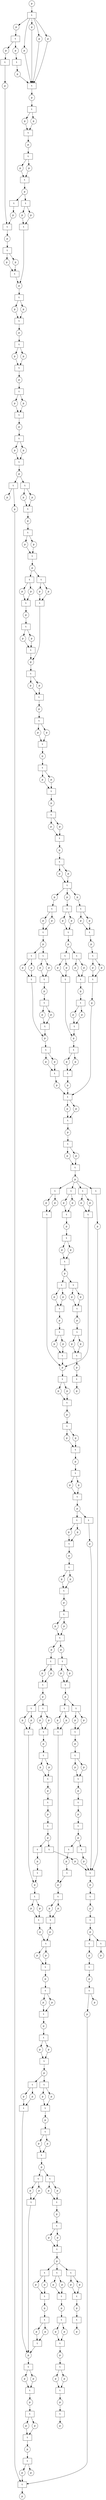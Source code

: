 digraph IBM319 {
 alpha [label="p" shape=circle];
 merge_s00002240_activated [label="p" shape=circle];
 merge_s00001160_activated [label="p" shape=circle];
 merge_s00001061_activated [label="p" shape=circle];
 merge_s00002241_activated [label="p" shape=circle];
 merge_s00001161_activated [label="p" shape=circle];
 merge_s00001162_activated [label="p" shape=circle];
 merge_s00002238_activated [label="p" shape=circle];
 merge_s00002239_activated [label="p" shape=circle];
 join_s00001163_input_s00001052 [label="p" shape=circle];
 join_s00001164_input_s00001052 [label="p" shape=circle];
 callToProcess_s00002882_inputCriterion_s00001053_used [label="p" shape=circle];
 join_s00001164_input_s00001127 [label="p" shape=circle];
 join_s00001163_input_s00001128 [label="p" shape=circle];
 callToProcess_s00002944_inputCriterion_s00001053_used [label="p" shape=circle];
 callToProcess_s00002943_inputCriterion_s00001053_used [label="p" shape=circle];
 callToProcess_s00002038_inputCriterion_s00001053_used [label="p" shape=circle];
 merge_s00002240_input_s00001052 [label="p" shape=circle];
 merge_s00001160_input_s00001052 [label="p" shape=circle];
 merge_s00001061_input_s00001052 [label="p" shape=circle];
 merge_s00002241_input_s00001052 [label="p" shape=circle];
 merge_s00001161_input_s00001052 [label="p" shape=circle];
 merge_s00001162_input_s00001052 [label="p" shape=circle];
 merge_s00002240_input_s00001127 [label="p" shape=circle];
 callToProcess_s00002802_inputCriterion_s00001053_used [label="p" shape=circle];
 merge_s00002241_input_s00001127 [label="p" shape=circle];
 callToProcess_s00001108_inputCriterion_s00001053_used [label="p" shape=circle];
 merge_s00001160_input_s00001129 [label="p" shape=circle];
 callToProcess_s00002121_inputCriterion_s00001053_used [label="p" shape=circle];
 merge_s00002238_input_s00001052 [label="p" shape=circle];
 callToTask_s00002869_inputCriterion_s00001053_used [label="p" shape=circle];
 callToTask_s00002896_inputCriterion_s00001053_used [label="p" shape=circle];
 callToTask_s00002959_inputCriterion_s00001053_used [label="p" shape=circle];
 callToTask_s00002949_inputCriterion_s00001053_used [label="p" shape=circle];
 merge_s00002239_input_s00001128 [label="p" shape=circle];
 merge_s00002239_input_s00001129 [label="p" shape=circle];
 callToTask_s00002958_inputCriterion_s00001053_used [label="p" shape=circle];
 callToTask_s00002957_inputCriterion_s00001053_used [label="p" shape=circle];
 callToTask_s00002966_inputCriterion_s00001053_used [label="p" shape=circle];
 decision_s00003020_activated [label="p" shape=circle];
 decision_s00003021_activated [label="p" shape=circle];
 decision_s00003022_activated [label="p" shape=circle];
 decision_s00001123_activated [label="p" shape=circle];
 decision_s00001126_activated [label="p" shape=circle];
 decision_s00002055_activated [label="p" shape=circle];
 decision_s00002056_activated [label="p" shape=circle];
 decision_s00001840_activated [label="p" shape=circle];
 decision_s00001841_activated [label="p" shape=circle];
 decision_s00001157_activated [label="p" shape=circle];
 decision_s00002760_activated [label="p" shape=circle];
 decision_s00001158_activated [label="p" shape=circle];
 decision_s00002761_activated [label="p" shape=circle];
 decision_s00001159_activated [label="p" shape=circle];
 decision_s00002762_activated [label="p" shape=circle];
 decision_s00002948_activated [label="p" shape=circle];
 join_s00001163_activated_s00001062 [label="p" shape=circle];
 join_s00001164_activated_s00001062 [label="p" shape=circle];
 fork_s00001403_activated_s00001073 [label="p" shape=circle];
 join_s00001163_activated_s00001064 [label="p" shape=circle];
 fork_s00001071_activated_s00001073 [label="p" shape=circle];
 join_s00001164_activated_s00001064 [label="p" shape=circle];
 join_s00001163_activated_s00001065 [label="p" shape=circle];
 fork_s00001403_activated_s00001075 [label="p" shape=circle];
 fork_s00001071_activated_s00001075 [label="p" shape=circle];
 fork_s00001298_activated_s00001073 [label="p" shape=circle];
 fork_s00001298_activated_s00001075 [label="p" shape=circle];
 fork_s00001298_activated_s00001078 [label="p" shape=circle];
 decision_s00001123_input_s00001052 [label="p" shape=circle];
 decision_s00001126_input_s00001052 [label="p" shape=circle];
 decision_s00002055_input_s00001052 [label="p" shape=circle];
 callToTask_s00002929_inputCriterion_s00001053_used [label="p" shape=circle];
 decision_s00001841_input_s00001052 [label="p" shape=circle];
 callToTask_s00002956_inputCriterion_s00001053_used [label="p" shape=circle];
 callToTask_s00002965_inputCriterion_s00001053_used [label="p" shape=circle];
 callToTask_s00002667_inputCriterion_s00001053_used [label="p" shape=circle];
 endNode_s00001401_input_default [label="p" shape=circle];
 endNode_s00001057_input_default [label="p" shape=circle];
 callToTask_s00002063_input_s00001052 [label="p" shape=circle];
 callToTask_s00001406_input_s00001052 [label="p" shape=circle];
 callToTask_s00002930_input_s00001052 [label="p" shape=circle];
 callToTask_s00002931_input_s00001052 [label="p" shape=circle];
 callToTask_s00002950_input_s00001052 [label="p" shape=circle];
 callToTask_s00002932_input_s00001052 [label="p" shape=circle];
 callToTask_s00002955_inputCriterion_s00001053_used [label="p" shape=circle];
 callToTask_s00002954_inputCriterion_s00001053_used [label="p" shape=circle];
 callToTask_s00001168_input_s00001052 [label="p" shape=circle];
 callToTask_s00002960_input_s00001052 [label="p" shape=circle];
 callToTask_s00002951_input_s00001052 [label="p" shape=circle];
 callToTask_s00002961_input_s00001052 [label="p" shape=circle];
 callToTask_s00002952_input_s00001052 [label="p" shape=circle];
 callToTask_s00002962_input_s00001052 [label="p" shape=circle];
 callToTask_s00002953_input_s00001052 [label="p" shape=circle];
 callToTask_s00002963_inputCriterion_s00001053_used [label="p" shape=circle];
 callToTask_s00001168_input_s00001127 [label="p" shape=circle];
 callToTask_s00002963_input_s00001052 [label="p" shape=circle];
 callToTask_s00002960_input_s00001127 [label="p" shape=circle];
 callToTask_s00002954_input_s00001052 [label="p" shape=circle];
 callToTask_s00002953_inputCriterion_s00001053_used [label="p" shape=circle];
 callToTask_s00002964_input_s00001052 [label="p" shape=circle];
 callToTask_s00002962_inputCriterion_s00001053_used [label="p" shape=circle];
 callToTask_s00002952_inputCriterion_s00001053_used [label="p" shape=circle];
 callToTask_s00002961_inputCriterion_s00001053_used [label="p" shape=circle];
 callToTask_s00002667_input_s00001052 [label="p" shape=circle];
 callToTask_s00001168_input_s00001066 [label="p" shape=circle];
 callToTask_s00002965_input_s00001052 [label="p" shape=circle];
 callToTask_s00002870_inputCriterion_s00001053_used [label="p" shape=circle];
 callToTask_s00002956_input_s00001052 [label="p" shape=circle];
 callToTask_s00002951_inputCriterion_s00001053_used [label="p" shape=circle];
 callToTask_s00002929_input_s00001052 [label="p" shape=circle];
 callToTask_s00002966_input_s00001052 [label="p" shape=circle];
 callToTask_s00002960_inputCriterion_s00001053_used [label="p" shape=circle];
 callToTask_s00002957_input_s00001052 [label="p" shape=circle];
 callToTask_s00001168_inputCriterion_s00001053_used [label="p" shape=circle];
 callToTask_s00001168_input_s00001068 [label="p" shape=circle];
 callToTask_s00001852_inputCriterion_s00001053_used [label="p" shape=circle];
 callToTask_s00002824_inputCriterion_s00001053_used [label="p" shape=circle];
 callToTask_s00002950_inputCriterion_s00001053_used [label="p" shape=circle];
 callToTask_s00002930_inputCriterion_s00001053_used [label="p" shape=circle];
 callToTask_s00002959_input_s00001052 [label="p" shape=circle];
 callToTask_s00002254_inputCriterion_s00001053_used [label="p" shape=circle];
 callToTask_s00002869_input_s00001052 [label="p" shape=circle];
 callToTask_s00001406_inputCriterion_s00001053_used [label="p" shape=circle];
 callToTask_s00002063_inputCriterion_s00001053_used [label="p" shape=circle];
 callToTask_s00002044_inputCriterion_s00001053_used [label="p" shape=circle];
 callToProcess_s00002499_output_s00001054 [label="p" shape=circle];
 callToProcess_s00002882_output_s00001054 [label="p" shape=circle];
 callToProcess_s00002944_output_s00001054 [label="p" shape=circle];
 callToProcess_s00002038_output_s00001077 [label="p" shape=circle];
 callToProcess_s00002943_output_s00001054 [label="p" shape=circle];
 callToTask_s00002869_input_s00001066 [label="p" shape=circle];
 callToTask_s00002063_output_s00001054 [label="p" shape=circle];
 callToTask_s00001406_output_s00001054 [label="p" shape=circle];
 callToTask_s00002254_output_s00001054 [label="p" shape=circle];
 callToTask_s00002930_output_s00001054 [label="p" shape=circle];
 callToTask_s00002931_output_s00001054 [label="p" shape=circle];
 callToTask_s00002044_output_s00001077 [label="p" shape=circle];
 callToTask_s00002950_output_s00001054 [label="p" shape=circle];
 callToTask_s00002932_output_s00001054 [label="p" shape=circle];
 callToProcess_s00002802_output_s00001054 [label="p" shape=circle];
 callToTask_s00001852_output_s00001054 [label="p" shape=circle];
 callToProcess_s00001108_output_s00001054 [label="p" shape=circle];
 callToTask_s00001168_output_s00001054 [label="p" shape=circle];
 callToTask_s00002960_output_s00001054 [label="p" shape=circle];
 callToTask_s00002951_output_s00001054 [label="p" shape=circle];
 callToTask_s00002870_output_s00001054 [label="p" shape=circle];
 callToTask_s00002961_output_s00001054 [label="p" shape=circle];
 callToTask_s00002952_output_s00001054 [label="p" shape=circle];
 callToTask_s00002962_output_s00001054 [label="p" shape=circle];
 callToProcess_s00002121_output_s00001054 [label="p" shape=circle];
 callToTask_s00002963_output_s00001054 [label="p" shape=circle];
 callToTask_s00002954_output_s00001054 [label="p" shape=circle];
 callToProcess_s00002499_input_s00001052 [label="p" shape=circle];
 callToTask_s00002964_output_s00001054 [label="p" shape=circle];
 callToTask_s00002955_output_s00001054 [label="p" shape=circle];
 callToProcess_s00001108_input_s00001052 [label="p" shape=circle];
 callToTask_s00002958_output_s00001077 [label="p" shape=circle];
 callToTask_s00002824_output_s00001077 [label="p" shape=circle];
 callToTask_s00002667_output_s00001054 [label="p" shape=circle];
 callToTask_s00002869_output_s00001054 [label="p" shape=circle];
 callToTask_s00002965_output_s00001054 [label="p" shape=circle];
 callToTask_s00002896_output_s00001054 [label="p" shape=circle];
 callToTask_s00002956_output_s00001054 [label="p" shape=circle];
 callToTask_s00002959_output_s00001054 [label="p" shape=circle];
 callToTask_s00002929_output_s00001054 [label="p" shape=circle];
 callToTask_s00002949_output_s00001054 [label="p" shape=circle];
 callToTask_s00002966_output_s00001054 [label="p" shape=circle];
 callToTask_s00002953_output_s00001077 [label="p" shape=circle];
 callToTask_s00002957_output_s00001054 [label="p" shape=circle];
 callToTask_s00002958_output_s00001054 [label="p" shape=circle];
 callToTask_s00002962_output_s00001077 [label="p" shape=circle];
 callToTask_s00002952_output_s00001077 [label="p" shape=circle];
 callToTask_s00002961_output_s00001077 [label="p" shape=circle];
 callToTask_s00002870_output_s00001077 [label="p" shape=circle];
 callToTask_s00002963_output_s00001077 [label="p" shape=circle];
 callToTask_s00002951_output_s00001077 [label="p" shape=circle];
 callToTask_s00002954_output_s00001077 [label="p" shape=circle];
 callToTask_s00002960_output_s00001077 [label="p" shape=circle];
 callToTask_s00001852_output_s00001077 [label="p" shape=circle];
 callToTask_s00002964_output_s00001077 [label="p" shape=circle];
 callToTask_s00002955_output_s00001077 [label="p" shape=circle];
 callToTask_s00002667_output_s00001077 [label="p" shape=circle];
 callToTask_s00002965_output_s00001077 [label="p" shape=circle];
 callToTask_s00002956_output_s00001077 [label="p" shape=circle];
 callToTask_s00002929_output_s00001077 [label="p" shape=circle];
 callToTask_s00002966_output_s00001077 [label="p" shape=circle];
 callToTask_s00002957_output_s00001077 [label="p" shape=circle];
 callToTask_s00002932_output_s00001077 [label="p" shape=circle];
 callToTask_s00002949_output_s00001077 [label="p" shape=circle];
 callToTask_s00002959_output_s00001077 [label="p" shape=circle];
 callToTask_s00002896_output_s00001077 [label="p" shape=circle];
 callToTask_s00002869_output_s00001077 [label="p" shape=circle];
 callToTask_s00002950_output_s00001077 [label="p" shape=circle];
 process_s00000343__s00003019_input_s00001109 [label="p" shape=circle];
 callToTask_s00002931_output_s00001077 [label="p" shape=circle];
 callToProcess_s00002499_input_s00001066 [label="p" shape=circle];
 callToTask_s00002930_output_s00001077 [label="p" shape=circle];
 callToTask_s00001406_output_s00001077 [label="p" shape=circle];
 callToProcess_s00002121_output_s00001077 [label="p" shape=circle];
 callToTask_s00002063_output_s00001077 [label="p" shape=circle];
 callToProcess_s00001108_output_s00001077 [label="p" shape=circle];
 callToProcess_s00002802_output_s00001077 [label="p" shape=circle];
 callToTask_s00002959_input_s00001066 [label="p" shape=circle];
 callToTask_s00002957_input_s00001066 [label="p" shape=circle];
 callToTask_s00002966_input_s00001066 [label="p" shape=circle];
 callToTask_s00002929_input_s00001066 [label="p" shape=circle];
 process_s00000343__s00003019_output_s00001249 [label="p" shape=circle];
 callToProcess_s00002943_output_s00001077 [label="p" shape=circle];
 callToProcess_s00002944_output_s00001077 [label="p" shape=circle];
 callToTask_s00002956_input_s00001066 [label="p" shape=circle];
 callToProcess_s00002882_output_s00001077 [label="p" shape=circle];
 callToProcess_s00002499_output_s00001083 [label="p" shape=circle];
 callToTask_s00002965_input_s00001066 [label="p" shape=circle];
 callToTask_s00002667_input_s00001066 [label="p" shape=circle];
 callToTask_s00002964_input_s00001066 [label="p" shape=circle];
 callToTask_s00002954_input_s00001066 [label="p" shape=circle];
 callToTask_s00002963_input_s00001066 [label="p" shape=circle];
 callToTask_s00002931_inputCriterion_s00001053_used [label="p" shape=circle];
 callToTask_s00002953_input_s00001066 [label="p" shape=circle];
 callToTask_s00002932_inputCriterion_s00001053_used [label="p" shape=circle];
 callToTask_s00002960_input_s00001068 [label="p" shape=circle];
 callToTask_s00002962_input_s00001066 [label="p" shape=circle];
 callToTask_s00002952_input_s00001066 [label="p" shape=circle];
 callToTask_s00002961_input_s00001066 [label="p" shape=circle];
 callToTask_s00002951_input_s00001066 [label="p" shape=circle];
 callToTask_s00002960_input_s00001066 [label="p" shape=circle];
 callToTask_s00002932_input_s00001066 [label="p" shape=circle];
 callToTask_s00002950_input_s00001066 [label="p" shape=circle];
 callToTask_s00002960_input_s00001128 [label="p" shape=circle];
 callToTask_s00002931_input_s00001066 [label="p" shape=circle];
 callToTask_s00002930_input_s00001066 [label="p" shape=circle];
 callToTask_s00001406_input_s00001066 [label="p" shape=circle];
 callToTask_s00002964_inputCriterion_s00001053_used [label="p" shape=circle];
 callToTask_s00002063_input_s00001066 [label="p" shape=circle];
 decision_s00001841_input_s00001066 [label="p" shape=circle];
 decision_s00002055_input_s00001066 [label="p" shape=circle];
 decision_s00001126_input_s00001066 [label="p" shape=circle];
 decision_s00001123_input_s00001066 [label="p" shape=circle];
 merge_s00002239_input_s00001068 [label="p" shape=circle];
 merge_s00002238_input_s00001068 [label="p" shape=circle];
 merge_s00002239_input_s00001066 [label="p" shape=circle];
 merge_s00001162_input_s00001068 [label="p" shape=circle];
 merge_s00001161_input_s00001068 [label="p" shape=circle];
 merge_s00001061_input_s00001068 [label="p" shape=circle];
 merge_s00001160_input_s00001068 [label="p" shape=circle];
 merge_s00002241_input_s00001066 [label="p" shape=circle];
 merge_s00002240_input_s00001066 [label="p" shape=circle];
 merge_s00001160_input_s00001127 [label="p" shape=circle];
 join_s00001164_input_s00001068 [label="p" shape=circle];
 join_s00001164_input_s00001066 [label="p" shape=circle];
 join_s00001163_input_s00001066 [label="p" shape=circle];
 join_s00001163_input_s00001127 [label="p" shape=circle];
 callToProcess_s00002499_inputCriterion_s00001053_used [label="p" shape=circle];
 process_s00000343__s00003019_outputCriterion_s00001055_omega [label="p" shape=circle];
 fork_s00001403_fire_s00001073 [label="t" shape=box];
 fork_s00001071_fire_s00001073 [label="t" shape=box];
 fork_s00001403_fire_s00001075 [label="t" shape=box];
 fork_s00001071_fire_s00001075 [label="t" shape=box];
 join_s00001163_fire_s00001069 [label="t" shape=box];
 join_s00001164_fire_s00001069 [label="t" shape=box];
 fork_s00001298_fire_s00001073 [label="t" shape=box];
 fork_s00001298_fire_s00001075 [label="t" shape=box];
 fork_s00001298_fire_s00001078 [label="t" shape=box];
 merge_s00002240_fire_s00001069 [label="t" shape=box];
 merge_s00001160_fire_s00001069 [label="t" shape=box];
 merge_s00001061_fire_s00001069 [label="t" shape=box];
 merge_s00002241_fire_s00001069 [label="t" shape=box];
 merge_s00001161_fire_s00001069 [label="t" shape=box];
 merge_s00001162_fire_s00001069 [label="t" shape=box];
 merge_s00002238_fire_s00001069 [label="t" shape=box];
 merge_s00002239_fire_s00001069 [label="t" shape=box];
 decision_s00003020_fire_s00001073 [label="t" shape=box];
 decision_s00003021_fire_s00001073 [label="t" shape=box];
 decision_s00003022_fire_s00001073 [label="t" shape=box];
 decision_s00003020_fire_s00001075 [label="t" shape=box];
 decision_s00001123_fire_s00001073 [label="t" shape=box];
 decision_s00003021_fire_s00001075 [label="t" shape=box];
 decision_s00003022_fire_s00001075 [label="t" shape=box];
 decision_s00001123_fire_s00001075 [label="t" shape=box];
 decision_s00001126_fire_s00001073 [label="t" shape=box];
 decision_s00003021_fire_s00001078 [label="t" shape=box];
 decision_s00002055_fire_s00001073 [label="t" shape=box];
 decision_s00001840_fire_s00001081 [label="t" shape=box];
 decision_s00001126_fire_s00001075 [label="t" shape=box];
 decision_s00002056_fire_s00001073 [label="t" shape=box];
 decision_s00001840_fire_s00001073 [label="t" shape=box];
 decision_s00002055_fire_s00001075 [label="t" shape=box];
 decision_s00001841_fire_s00001073 [label="t" shape=box];
 decision_s00001157_fire_s00001073 [label="t" shape=box];
 decision_s00002760_fire_s00001073 [label="t" shape=box];
 decision_s00002056_fire_s00001075 [label="t" shape=box];
 decision_s00001840_fire_s00001075 [label="t" shape=box];
 decision_s00001158_fire_s00001073 [label="t" shape=box];
 decision_s00002761_fire_s00001073 [label="t" shape=box];
 decision_s00001841_fire_s00001075 [label="t" shape=box];
 decision_s00001159_fire_s00001073 [label="t" shape=box];
 decision_s00001157_fire_s00001075 [label="t" shape=box];
 decision_s00002762_fire_s00001073 [label="t" shape=box];
 decision_s00002760_fire_s00001075 [label="t" shape=box];
 decision_s00001158_fire_s00001075 [label="t" shape=box];
 decision_s00002761_fire_s00001075 [label="t" shape=box];
 decision_s00001840_fire_s00001078 [label="t" shape=box];
 decision_s00001159_fire_s00001075 [label="t" shape=box];
 decision_s00002762_fire_s00001075 [label="t" shape=box];
 join_s00001163_activate_s00001062 [label="t" shape=box];
 fork_s00001403_activate_s00001072 [label="t" shape=box];
 join_s00001164_activate_s00001062 [label="t" shape=box];
 fork_s00001071_activate_s00001072 [label="t" shape=box];
 decision_s00002948_fire_s00001073 [label="t" shape=box];
 join_s00001163_activate_s00001064 [label="t" shape=box];
 join_s00001164_activate_s00001064 [label="t" shape=box];
 join_s00001163_activate_s00001065 [label="t" shape=box];
 decision_s00002948_fire_s00001075 [label="t" shape=box];
 fork_s00001298_activate_s00001072 [label="t" shape=box];
 merge_s00002240_activate_s00001062 [label="t" shape=box];
 merge_s00001160_activate_s00001062 [label="t" shape=box];
 merge_s00001061_activate_s00001062 [label="t" shape=box];
 merge_s00002241_activate_s00001062 [label="t" shape=box];
 merge_s00001161_activate_s00001062 [label="t" shape=box];
 merge_s00002240_activate_s00001064 [label="t" shape=box];
 merge_s00001162_activate_s00001062 [label="t" shape=box];
 merge_s00001160_activate_s00001064 [label="t" shape=box];
 merge_s00001061_activate_s00001064 [label="t" shape=box];
 merge_s00002241_activate_s00001064 [label="t" shape=box];
 merge_s00001161_activate_s00001064 [label="t" shape=box];
 merge_s00001160_activate_s00001065 [label="t" shape=box];
 merge_s00001162_activate_s00001064 [label="t" shape=box];
 merge_s00002238_activate_s00001062 [label="t" shape=box];
 merge_s00002239_activate_s00001062 [label="t" shape=box];
 merge_s00002238_activate_s00001064 [label="t" shape=box];
 merge_s00002239_activate_s00001064 [label="t" shape=box];
 merge_s00002239_activate_s00001065 [label="t" shape=box];
 decision_s00003020_activate_s00001072 [label="t" shape=box];
 decision_s00003021_activate_s00001072 [label="t" shape=box];
 decision_s00003022_activate_s00001072 [label="t" shape=box];
 decision_s00001123_activate_s00001072 [label="t" shape=box];
 decision_s00001126_activate_s00001072 [label="t" shape=box];
 decision_s00002055_activate_s00001072 [label="t" shape=box];
 decision_s00002056_activate_s00001072 [label="t" shape=box];
 decision_s00001840_activate_s00001072 [label="t" shape=box];
 decision_s00001841_activate_s00001072 [label="t" shape=box];
 decision_s00001157_activate_s00001072 [label="t" shape=box];
 decision_s00002760_activate_s00001072 [label="t" shape=box];
 decision_s00001158_activate_s00001072 [label="t" shape=box];
 decision_s00002761_activate_s00001072 [label="t" shape=box];
 decision_s00001159_activate_s00001072 [label="t" shape=box];
 decision_s00002762_activate_s00001072 [label="t" shape=box];
 decision_s00002948_activate_s00001072 [label="t" shape=box];
 callToTask_s00002044_inputCriterion_s00001053 [label="t" shape=box];
 callToTask_s00002063_inputCriterion_s00001053 [label="t" shape=box];
 callToTask_s00001406_inputCriterion_s00001053 [label="t" shape=box];
 callToTask_s00002254_inputCriterion_s00001053 [label="t" shape=box];
 callToTask_s00002930_inputCriterion_s00001053 [label="t" shape=box];
 callToTask_s00002931_inputCriterion_s00001053 [label="t" shape=box];
 callToTask_s00002950_inputCriterion_s00001053 [label="t" shape=box];
 callToTask_s00002932_inputCriterion_s00001053 [label="t" shape=box];
 callToTask_s00002824_inputCriterion_s00001053 [label="t" shape=box];
 callToTask_s00001852_inputCriterion_s00001053 [label="t" shape=box];
 callToTask_s00001168_inputCriterion_s00001053 [label="t" shape=box];
 callToTask_s00002960_inputCriterion_s00001053 [label="t" shape=box];
 callToTask_s00002951_inputCriterion_s00001053 [label="t" shape=box];
 callToTask_s00002870_inputCriterion_s00001053 [label="t" shape=box];
 callToTask_s00002961_inputCriterion_s00001053 [label="t" shape=box];
 callToTask_s00002952_inputCriterion_s00001053 [label="t" shape=box];
 callToTask_s00002962_inputCriterion_s00001053 [label="t" shape=box];
 callToTask_s00002953_inputCriterion_s00001053 [label="t" shape=box];
 callToTask_s00002963_inputCriterion_s00001053 [label="t" shape=box];
 callToTask_s00002954_inputCriterion_s00001053 [label="t" shape=box];
 callToTask_s00002964_inputCriterion_s00001053 [label="t" shape=box];
 callToTask_s00002955_inputCriterion_s00001053 [label="t" shape=box];
 callToTask_s00002667_inputCriterion_s00001053 [label="t" shape=box];
 callToTask_s00002965_inputCriterion_s00001053 [label="t" shape=box];
 callToTask_s00002956_inputCriterion_s00001053 [label="t" shape=box];
 callToTask_s00002929_inputCriterion_s00001053 [label="t" shape=box];
 callToTask_s00002966_inputCriterion_s00001053 [label="t" shape=box];
 callToTask_s00002957_inputCriterion_s00001053 [label="t" shape=box];
 callToTask_s00002958_inputCriterion_s00001053 [label="t" shape=box];
 callToTask_s00002949_inputCriterion_s00001053 [label="t" shape=box];
 callToTask_s00002959_inputCriterion_s00001053 [label="t" shape=box];
 callToTask_s00002896_inputCriterion_s00001053 [label="t" shape=box];
 callToTask_s00002869_inputCriterion_s00001053 [label="t" shape=box];
 callToTask_s00002044_outputCriterion_s00001055 [label="t" shape=box];
 callToTask_s00002063_outputCriterion_s00001055 [label="t" shape=box];
 callToTask_s00001406_outputCriterion_s00001055 [label="t" shape=box];
 callToTask_s00002254_outputCriterion_s00001055 [label="t" shape=box];
 callToTask_s00002930_outputCriterion_s00001055 [label="t" shape=box];
 callToTask_s00002931_outputCriterion_s00001055 [label="t" shape=box];
 callToTask_s00002950_outputCriterion_s00001055 [label="t" shape=box];
 callToTask_s00002932_outputCriterion_s00001055 [label="t" shape=box];
 callToTask_s00002824_outputCriterion_s00001055 [label="t" shape=box];
 callToTask_s00001852_outputCriterion_s00001055 [label="t" shape=box];
 callToTask_s00001168_outputCriterion_s00001055 [label="t" shape=box];
 callToTask_s00002960_outputCriterion_s00001055 [label="t" shape=box];
 callToTask_s00002951_outputCriterion_s00001055 [label="t" shape=box];
 callToTask_s00002870_outputCriterion_s00001055 [label="t" shape=box];
 callToTask_s00002961_outputCriterion_s00001055 [label="t" shape=box];
 callToTask_s00002952_outputCriterion_s00001055 [label="t" shape=box];
 callToTask_s00002962_outputCriterion_s00001055 [label="t" shape=box];
 callToTask_s00002953_outputCriterion_s00001055 [label="t" shape=box];
 callToTask_s00002963_outputCriterion_s00001055 [label="t" shape=box];
 callToTask_s00002954_outputCriterion_s00001055 [label="t" shape=box];
 callToTask_s00002964_outputCriterion_s00001055 [label="t" shape=box];
 callToTask_s00002955_outputCriterion_s00001055 [label="t" shape=box];
 callToTask_s00002667_outputCriterion_s00001055 [label="t" shape=box];
 callToTask_s00002965_outputCriterion_s00001055 [label="t" shape=box];
 callToTask_s00002956_outputCriterion_s00001055 [label="t" shape=box];
 callToTask_s00002929_outputCriterion_s00001055 [label="t" shape=box];
 callToTask_s00002966_outputCriterion_s00001055 [label="t" shape=box];
 callToTask_s00002957_outputCriterion_s00001055 [label="t" shape=box];
 callToTask_s00002958_outputCriterion_s00001055 [label="t" shape=box];
 callToTask_s00002949_outputCriterion_s00001055 [label="t" shape=box];
 callToTask_s00002959_outputCriterion_s00001055 [label="t" shape=box];
 callToTask_s00002896_outputCriterion_s00001055 [label="t" shape=box];
 callToTask_s00002869_outputCriterion_s00001055 [label="t" shape=box];
 callToProcess_s00002121_inputCriterion_s00001053 [label="t" shape=box];
 callToProcess_s00001108_inputCriterion_s00001053 [label="t" shape=box];
 callToProcess_s00002802_inputCriterion_s00001053 [label="t" shape=box];
 callToProcess_s00002038_inputCriterion_s00001053 [label="t" shape=box];
 process_s00000343__s00003019_inputCriterion_s00001053 [label="t" shape=box];
 callToProcess_s00002943_inputCriterion_s00001053 [label="t" shape=box];
 callToProcess_s00002944_inputCriterion_s00001053 [label="t" shape=box];
 callToProcess_s00002882_inputCriterion_s00001053 [label="t" shape=box];
 callToProcess_s00002499_inputCriterion_s00001053 [label="t" shape=box];
 callToProcess_s00002121_outputCriterion_s00001055 [label="t" shape=box];
 callToProcess_s00001108_outputCriterion_s00001055 [label="t" shape=box];
 callToProcess_s00002802_outputCriterion_s00001055 [label="t" shape=box];
 callToProcess_s00002038_outputCriterion_s00001055 [label="t" shape=box];
 process_s00000343__s00003019_outputCriterion_s00001055 [label="t" shape=box];
 callToProcess_s00002943_outputCriterion_s00001055 [label="t" shape=box];
 callToProcess_s00002944_outputCriterion_s00001055 [label="t" shape=box];
 callToProcess_s00002882_outputCriterion_s00001055 [label="t" shape=box];
 callToProcess_s00002499_outputCriterion_s00001055 [label="t" shape=box];
 fork_s00001403_fire_s00001073 -> callToTask_s00002869_input_s00001052;
 fork_s00001071_fire_s00001073 -> decision_s00001123_input_s00001052;
 fork_s00001071_fire_s00001073 -> decision_s00001123_input_s00001066;
 fork_s00001403_fire_s00001075 -> callToTask_s00002960_input_s00001052;
 fork_s00001071_fire_s00001075 -> decision_s00001126_input_s00001052;
 fork_s00001071_fire_s00001075 -> decision_s00001126_input_s00001066;
 join_s00001163_fire_s00001069 -> callToTask_s00002929_input_s00001052;
 join_s00001163_fire_s00001069 -> callToTask_s00002929_input_s00001066;
 join_s00001164_fire_s00001069 -> callToTask_s00002951_input_s00001052;
 join_s00001164_fire_s00001069 -> callToTask_s00002951_input_s00001066;
 fork_s00001298_fire_s00001073 -> decision_s00001841_input_s00001052;
 fork_s00001298_fire_s00001073 -> decision_s00001841_input_s00001066;
 fork_s00001298_fire_s00001075 -> decision_s00002055_input_s00001052;
 fork_s00001298_fire_s00001075 -> decision_s00002055_input_s00001066;
 fork_s00001298_fire_s00001078 -> callToTask_s00002930_input_s00001052;
 fork_s00001298_fire_s00001078 -> callToTask_s00002930_input_s00001066;
 merge_s00002240_fire_s00001069 -> join_s00001164_input_s00001052;
 merge_s00002240_fire_s00001069 -> join_s00001164_input_s00001068;
 merge_s00001160_fire_s00001069 -> callToTask_s00002950_input_s00001052;
 merge_s00001160_fire_s00001069 -> callToTask_s00002950_input_s00001066;
 merge_s00001061_fire_s00001069 -> callToTask_s00002063_input_s00001052;
 merge_s00001061_fire_s00001069 -> callToTask_s00002063_input_s00001066;
 merge_s00002241_fire_s00001069 -> join_s00001164_input_s00001066;
 merge_s00002241_fire_s00001069 -> join_s00001164_input_s00001127;
 merge_s00001161_fire_s00001069 -> join_s00001163_input_s00001052;
 merge_s00001161_fire_s00001069 -> join_s00001163_input_s00001127;
 merge_s00001162_fire_s00001069 -> join_s00001163_input_s00001066;
 merge_s00001162_fire_s00001069 -> join_s00001163_input_s00001128;
 merge_s00002238_fire_s00001069 -> callToTask_s00002965_input_s00001052;
 merge_s00002238_fire_s00001069 -> callToTask_s00002965_input_s00001066;
 merge_s00002239_fire_s00001069 -> callToTask_s00002962_input_s00001052;
 merge_s00002239_fire_s00001069 -> callToTask_s00002962_input_s00001066;
 decision_s00003020_fire_s00001073 -> callToTask_s00002952_input_s00001052;
 decision_s00003020_fire_s00001073 -> callToTask_s00002952_input_s00001066;
 decision_s00003021_fire_s00001073 -> callToTask_s00002953_input_s00001052;
 decision_s00003021_fire_s00001073 -> callToTask_s00002953_input_s00001066;
 decision_s00003022_fire_s00001073 -> endNode_s00001401_input_default;
 decision_s00003020_fire_s00001075 -> merge_s00001160_input_s00001052;
 decision_s00003020_fire_s00001075 -> merge_s00001160_input_s00001127;
 decision_s00001123_fire_s00001073 -> merge_s00002240_input_s00001066;
 decision_s00001123_fire_s00001073 -> merge_s00002240_input_s00001127;
 decision_s00003021_fire_s00001075 -> callToTask_s00002966_input_s00001052;
 decision_s00003021_fire_s00001075 -> callToTask_s00002966_input_s00001066;
 decision_s00003022_fire_s00001075 -> callToProcess_s00001108_input_s00001052;
 decision_s00001123_fire_s00001075 -> callToTask_s00001406_input_s00001052;
 decision_s00001123_fire_s00001075 -> callToTask_s00001406_input_s00001066;
 decision_s00001126_fire_s00001073 -> merge_s00002241_input_s00001066;
 decision_s00001126_fire_s00001073 -> merge_s00002241_input_s00001127;
 decision_s00003021_fire_s00001078 -> callToTask_s00002963_input_s00001052;
 decision_s00003021_fire_s00001078 -> callToTask_s00002963_input_s00001066;
 decision_s00002055_fire_s00001073 -> merge_s00001162_input_s00001052;
 decision_s00002055_fire_s00001073 -> merge_s00001162_input_s00001068;
 decision_s00001840_fire_s00001081 -> merge_s00002239_input_s00001068;
 decision_s00001840_fire_s00001081 -> merge_s00002239_input_s00001129;
 decision_s00001126_fire_s00001075 -> callToTask_s00002964_input_s00001052;
 decision_s00001126_fire_s00001075 -> callToTask_s00002964_input_s00001066;
 decision_s00002056_fire_s00001073 -> callToTask_s00002956_input_s00001052;
 decision_s00002056_fire_s00001073 -> callToTask_s00002956_input_s00001066;
 decision_s00001840_fire_s00001073 -> merge_s00002239_input_s00001066;
 decision_s00001840_fire_s00001073 -> merge_s00002239_input_s00001128;
 decision_s00002055_fire_s00001075 -> callToTask_s00002932_input_s00001052;
 decision_s00002055_fire_s00001075 -> callToTask_s00002932_input_s00001066;
 decision_s00001841_fire_s00001073 -> merge_s00001161_input_s00001052;
 decision_s00001841_fire_s00001073 -> merge_s00001161_input_s00001068;
 decision_s00001157_fire_s00001073 -> endNode_s00001057_input_default;
 decision_s00001157_fire_s00001073 -> process_s00000343__s00003019_output_s00001249;
 decision_s00002760_fire_s00001073 -> callToTask_s00002869_input_s00001066;
 decision_s00002056_fire_s00001075 -> merge_s00001160_input_s00001068;
 decision_s00002056_fire_s00001075 -> merge_s00001160_input_s00001129;
 decision_s00001840_fire_s00001075 -> callToTask_s00002957_input_s00001052;
 decision_s00001840_fire_s00001075 -> callToTask_s00002957_input_s00001066;
 decision_s00001158_fire_s00001073 -> merge_s00002240_input_s00001052;
 decision_s00002761_fire_s00001073 -> callToTask_s00002959_input_s00001052;
 decision_s00002761_fire_s00001073 -> callToTask_s00002959_input_s00001066;
 decision_s00001841_fire_s00001075 -> callToTask_s00002931_input_s00001052;
 decision_s00001841_fire_s00001075 -> callToTask_s00002931_input_s00001066;
 decision_s00001159_fire_s00001073 -> merge_s00002241_input_s00001052;
 decision_s00001157_fire_s00001075 -> callToTask_s00002667_input_s00001052;
 decision_s00001157_fire_s00001075 -> callToTask_s00002667_input_s00001066;
 decision_s00002762_fire_s00001073 -> merge_s00002238_input_s00001052;
 decision_s00002762_fire_s00001073 -> merge_s00002238_input_s00001068;
 decision_s00002760_fire_s00001075 -> merge_s00001061_input_s00001052;
 decision_s00002760_fire_s00001075 -> merge_s00001061_input_s00001068;
 decision_s00001158_fire_s00001075 -> callToTask_s00001168_input_s00001052;
 decision_s00002761_fire_s00001075 -> callToTask_s00001168_input_s00001127;
 decision_s00001840_fire_s00001078 -> callToTask_s00001168_input_s00001068;
 decision_s00001159_fire_s00001075 -> callToTask_s00001168_input_s00001066;
 decision_s00002762_fire_s00001075 -> callToProcess_s00002499_input_s00001052;
 decision_s00002762_fire_s00001075 -> callToProcess_s00002499_input_s00001066;
 join_s00001163_activate_s00001062 -> join_s00001163_activated_s00001062;
 fork_s00001403_activate_s00001072 -> fork_s00001403_activated_s00001073;
 fork_s00001403_activate_s00001072 -> fork_s00001403_activated_s00001075;
 join_s00001164_activate_s00001062 -> join_s00001164_activated_s00001062;
 fork_s00001071_activate_s00001072 -> fork_s00001071_activated_s00001073;
 fork_s00001071_activate_s00001072 -> fork_s00001071_activated_s00001075;
 decision_s00002948_fire_s00001073 -> callToTask_s00002954_input_s00001052;
 decision_s00002948_fire_s00001073 -> callToTask_s00002954_input_s00001066;
 join_s00001163_activate_s00001064 -> join_s00001163_activated_s00001064;
 join_s00001164_activate_s00001064 -> join_s00001164_activated_s00001064;
 join_s00001163_activate_s00001065 -> join_s00001163_activated_s00001065;
 decision_s00002948_fire_s00001075 -> callToTask_s00002961_input_s00001052;
 decision_s00002948_fire_s00001075 -> callToTask_s00002961_input_s00001066;
 fork_s00001298_activate_s00001072 -> fork_s00001298_activated_s00001073;
 fork_s00001298_activate_s00001072 -> fork_s00001298_activated_s00001075;
 fork_s00001298_activate_s00001072 -> fork_s00001298_activated_s00001078;
 merge_s00002240_activate_s00001062 -> merge_s00002240_activated;
 merge_s00001160_activate_s00001062 -> merge_s00001160_activated;
 merge_s00001061_activate_s00001062 -> merge_s00001061_activated;
 merge_s00002241_activate_s00001062 -> merge_s00002241_activated;
 merge_s00001161_activate_s00001062 -> merge_s00001161_activated;
 merge_s00002240_activate_s00001064 -> merge_s00002240_activated;
 merge_s00001162_activate_s00001062 -> merge_s00001162_activated;
 merge_s00001160_activate_s00001064 -> merge_s00001160_activated;
 merge_s00001061_activate_s00001064 -> merge_s00001061_activated;
 merge_s00002241_activate_s00001064 -> merge_s00002241_activated;
 merge_s00001161_activate_s00001064 -> merge_s00001161_activated;
 merge_s00001160_activate_s00001065 -> merge_s00001160_activated;
 merge_s00001162_activate_s00001064 -> merge_s00001162_activated;
 merge_s00002238_activate_s00001062 -> merge_s00002238_activated;
 merge_s00002239_activate_s00001062 -> merge_s00002239_activated;
 merge_s00002238_activate_s00001064 -> merge_s00002238_activated;
 merge_s00002239_activate_s00001064 -> merge_s00002239_activated;
 merge_s00002239_activate_s00001065 -> merge_s00002239_activated;
 decision_s00003020_activate_s00001072 -> decision_s00003020_activated;
 decision_s00003021_activate_s00001072 -> decision_s00003021_activated;
 decision_s00003022_activate_s00001072 -> decision_s00003022_activated;
 decision_s00001123_activate_s00001072 -> decision_s00001123_activated;
 decision_s00001126_activate_s00001072 -> decision_s00001126_activated;
 decision_s00002055_activate_s00001072 -> decision_s00002055_activated;
 decision_s00002056_activate_s00001072 -> decision_s00002056_activated;
 decision_s00001840_activate_s00001072 -> decision_s00001840_activated;
 decision_s00001841_activate_s00001072 -> decision_s00001841_activated;
 decision_s00001157_activate_s00001072 -> decision_s00001157_activated;
 decision_s00002760_activate_s00001072 -> decision_s00002760_activated;
 decision_s00001158_activate_s00001072 -> decision_s00001158_activated;
 decision_s00002761_activate_s00001072 -> decision_s00002761_activated;
 decision_s00001159_activate_s00001072 -> decision_s00001159_activated;
 decision_s00002762_activate_s00001072 -> decision_s00002762_activated;
 decision_s00002948_activate_s00001072 -> decision_s00002948_activated;
 callToTask_s00002044_inputCriterion_s00001053 -> callToTask_s00002044_inputCriterion_s00001053_used;
 callToTask_s00002063_inputCriterion_s00001053 -> callToTask_s00002063_inputCriterion_s00001053_used;
 callToTask_s00001406_inputCriterion_s00001053 -> callToTask_s00001406_inputCriterion_s00001053_used;
 callToTask_s00002254_inputCriterion_s00001053 -> callToTask_s00002254_inputCriterion_s00001053_used;
 callToTask_s00002930_inputCriterion_s00001053 -> callToTask_s00002930_inputCriterion_s00001053_used;
 callToTask_s00002931_inputCriterion_s00001053 -> callToTask_s00002931_inputCriterion_s00001053_used;
 callToTask_s00002950_inputCriterion_s00001053 -> callToTask_s00002950_inputCriterion_s00001053_used;
 callToTask_s00002932_inputCriterion_s00001053 -> callToTask_s00002932_inputCriterion_s00001053_used;
 callToTask_s00002824_inputCriterion_s00001053 -> callToTask_s00002824_inputCriterion_s00001053_used;
 callToTask_s00001852_inputCriterion_s00001053 -> callToTask_s00001852_inputCriterion_s00001053_used;
 callToTask_s00001168_inputCriterion_s00001053 -> callToTask_s00001168_inputCriterion_s00001053_used;
 callToTask_s00002960_inputCriterion_s00001053 -> callToTask_s00002960_inputCriterion_s00001053_used;
 callToTask_s00002951_inputCriterion_s00001053 -> callToTask_s00002951_inputCriterion_s00001053_used;
 callToTask_s00002870_inputCriterion_s00001053 -> callToTask_s00002870_inputCriterion_s00001053_used;
 callToTask_s00002961_inputCriterion_s00001053 -> callToTask_s00002961_inputCriterion_s00001053_used;
 callToTask_s00002952_inputCriterion_s00001053 -> callToTask_s00002952_inputCriterion_s00001053_used;
 callToTask_s00002962_inputCriterion_s00001053 -> callToTask_s00002962_inputCriterion_s00001053_used;
 callToTask_s00002953_inputCriterion_s00001053 -> callToTask_s00002953_inputCriterion_s00001053_used;
 callToTask_s00002963_inputCriterion_s00001053 -> callToTask_s00002963_inputCriterion_s00001053_used;
 callToTask_s00002954_inputCriterion_s00001053 -> callToTask_s00002954_inputCriterion_s00001053_used;
 callToTask_s00002964_inputCriterion_s00001053 -> callToTask_s00002964_inputCriterion_s00001053_used;
 callToTask_s00002955_inputCriterion_s00001053 -> callToTask_s00002955_inputCriterion_s00001053_used;
 callToTask_s00002667_inputCriterion_s00001053 -> callToTask_s00002667_inputCriterion_s00001053_used;
 callToTask_s00002965_inputCriterion_s00001053 -> callToTask_s00002965_inputCriterion_s00001053_used;
 callToTask_s00002956_inputCriterion_s00001053 -> callToTask_s00002956_inputCriterion_s00001053_used;
 callToTask_s00002929_inputCriterion_s00001053 -> callToTask_s00002929_inputCriterion_s00001053_used;
 callToTask_s00002966_inputCriterion_s00001053 -> callToTask_s00002966_inputCriterion_s00001053_used;
 callToTask_s00002957_inputCriterion_s00001053 -> callToTask_s00002957_inputCriterion_s00001053_used;
 callToTask_s00002958_inputCriterion_s00001053 -> callToTask_s00002958_inputCriterion_s00001053_used;
 callToTask_s00002949_inputCriterion_s00001053 -> callToTask_s00002949_inputCriterion_s00001053_used;
 callToTask_s00002959_inputCriterion_s00001053 -> callToTask_s00002959_inputCriterion_s00001053_used;
 callToTask_s00002896_inputCriterion_s00001053 -> callToTask_s00002896_inputCriterion_s00001053_used;
 callToTask_s00002869_inputCriterion_s00001053 -> callToTask_s00002869_inputCriterion_s00001053_used;
 callToTask_s00002044_outputCriterion_s00001055 -> callToTask_s00002044_output_s00001077;
 callToTask_s00002063_outputCriterion_s00001055 -> callToTask_s00002063_output_s00001054;
 callToTask_s00002063_outputCriterion_s00001055 -> callToTask_s00002063_output_s00001077;
 callToTask_s00001406_outputCriterion_s00001055 -> callToTask_s00001406_output_s00001054;
 callToTask_s00001406_outputCriterion_s00001055 -> callToTask_s00001406_output_s00001077;
 callToTask_s00002254_outputCriterion_s00001055 -> callToTask_s00002254_output_s00001054;
 callToTask_s00002930_outputCriterion_s00001055 -> callToTask_s00002930_output_s00001054;
 callToTask_s00002930_outputCriterion_s00001055 -> callToTask_s00002930_output_s00001077;
 callToTask_s00002931_outputCriterion_s00001055 -> callToTask_s00002931_output_s00001054;
 callToTask_s00002931_outputCriterion_s00001055 -> callToTask_s00002931_output_s00001077;
 callToTask_s00002950_outputCriterion_s00001055 -> callToTask_s00002950_output_s00001054;
 callToTask_s00002950_outputCriterion_s00001055 -> callToTask_s00002950_output_s00001077;
 callToTask_s00002932_outputCriterion_s00001055 -> callToTask_s00002932_output_s00001054;
 callToTask_s00002932_outputCriterion_s00001055 -> callToTask_s00002932_output_s00001077;
 callToTask_s00002824_outputCriterion_s00001055 -> callToTask_s00002824_output_s00001077;
 callToTask_s00001852_outputCriterion_s00001055 -> callToTask_s00001852_output_s00001054;
 callToTask_s00001852_outputCriterion_s00001055 -> callToTask_s00001852_output_s00001077;
 callToTask_s00001168_outputCriterion_s00001055 -> callToTask_s00001168_output_s00001054;
 callToTask_s00002960_outputCriterion_s00001055 -> callToTask_s00002960_output_s00001054;
 callToTask_s00002960_outputCriterion_s00001055 -> callToTask_s00002960_output_s00001077;
 callToTask_s00002951_outputCriterion_s00001055 -> callToTask_s00002951_output_s00001054;
 callToTask_s00002951_outputCriterion_s00001055 -> callToTask_s00002951_output_s00001077;
 callToTask_s00002870_outputCriterion_s00001055 -> callToTask_s00002870_output_s00001054;
 callToTask_s00002870_outputCriterion_s00001055 -> callToTask_s00002870_output_s00001077;
 callToTask_s00002961_outputCriterion_s00001055 -> callToTask_s00002961_output_s00001054;
 callToTask_s00002961_outputCriterion_s00001055 -> callToTask_s00002961_output_s00001077;
 callToTask_s00002952_outputCriterion_s00001055 -> callToTask_s00002952_output_s00001054;
 callToTask_s00002952_outputCriterion_s00001055 -> callToTask_s00002952_output_s00001077;
 callToTask_s00002962_outputCriterion_s00001055 -> callToTask_s00002962_output_s00001054;
 callToTask_s00002962_outputCriterion_s00001055 -> callToTask_s00002962_output_s00001077;
 callToTask_s00002953_outputCriterion_s00001055 -> callToTask_s00002953_output_s00001077;
 callToTask_s00002963_outputCriterion_s00001055 -> callToTask_s00002963_output_s00001054;
 callToTask_s00002963_outputCriterion_s00001055 -> callToTask_s00002963_output_s00001077;
 callToTask_s00002954_outputCriterion_s00001055 -> callToTask_s00002954_output_s00001054;
 callToTask_s00002954_outputCriterion_s00001055 -> callToTask_s00002954_output_s00001077;
 callToTask_s00002964_outputCriterion_s00001055 -> callToTask_s00002964_output_s00001054;
 callToTask_s00002964_outputCriterion_s00001055 -> callToTask_s00002964_output_s00001077;
 callToTask_s00002955_outputCriterion_s00001055 -> callToTask_s00002955_output_s00001054;
 callToTask_s00002955_outputCriterion_s00001055 -> callToTask_s00002955_output_s00001077;
 callToTask_s00002667_outputCriterion_s00001055 -> callToTask_s00002667_output_s00001054;
 callToTask_s00002667_outputCriterion_s00001055 -> callToTask_s00002667_output_s00001077;
 callToTask_s00002965_outputCriterion_s00001055 -> callToTask_s00002965_output_s00001054;
 callToTask_s00002965_outputCriterion_s00001055 -> callToTask_s00002965_output_s00001077;
 callToTask_s00002956_outputCriterion_s00001055 -> callToTask_s00002956_output_s00001054;
 callToTask_s00002956_outputCriterion_s00001055 -> callToTask_s00002956_output_s00001077;
 callToTask_s00002929_outputCriterion_s00001055 -> callToTask_s00002929_output_s00001054;
 callToTask_s00002929_outputCriterion_s00001055 -> callToTask_s00002929_output_s00001077;
 callToTask_s00002966_outputCriterion_s00001055 -> callToTask_s00002966_output_s00001054;
 callToTask_s00002966_outputCriterion_s00001055 -> callToTask_s00002966_output_s00001077;
 callToTask_s00002957_outputCriterion_s00001055 -> callToTask_s00002957_output_s00001054;
 callToTask_s00002957_outputCriterion_s00001055 -> callToTask_s00002957_output_s00001077;
 callToTask_s00002958_outputCriterion_s00001055 -> callToTask_s00002958_output_s00001054;
 callToTask_s00002958_outputCriterion_s00001055 -> callToTask_s00002958_output_s00001077;
 callToTask_s00002949_outputCriterion_s00001055 -> callToTask_s00002949_output_s00001054;
 callToTask_s00002949_outputCriterion_s00001055 -> callToTask_s00002949_output_s00001077;
 callToTask_s00002959_outputCriterion_s00001055 -> callToTask_s00002959_output_s00001054;
 callToTask_s00002959_outputCriterion_s00001055 -> callToTask_s00002959_output_s00001077;
 callToTask_s00002896_outputCriterion_s00001055 -> callToTask_s00002896_output_s00001054;
 callToTask_s00002896_outputCriterion_s00001055 -> callToTask_s00002896_output_s00001077;
 callToTask_s00002869_outputCriterion_s00001055 -> callToTask_s00002869_output_s00001054;
 callToTask_s00002869_outputCriterion_s00001055 -> callToTask_s00002869_output_s00001077;
 callToProcess_s00002121_inputCriterion_s00001053 -> callToProcess_s00002121_inputCriterion_s00001053_used;
 callToProcess_s00001108_inputCriterion_s00001053 -> callToProcess_s00001108_inputCriterion_s00001053_used;
 callToProcess_s00002802_inputCriterion_s00001053 -> callToProcess_s00002802_inputCriterion_s00001053_used;
 callToProcess_s00002038_inputCriterion_s00001053 -> callToProcess_s00002038_inputCriterion_s00001053_used;
 process_s00000343__s00003019_inputCriterion_s00001053 -> callToTask_s00002960_input_s00001066;
 process_s00000343__s00003019_inputCriterion_s00001053 -> callToTask_s00002960_input_s00001068;
 process_s00000343__s00003019_inputCriterion_s00001053 -> callToTask_s00002960_input_s00001127;
 process_s00000343__s00003019_inputCriterion_s00001053 -> callToTask_s00002960_input_s00001128;
 process_s00000343__s00003019_inputCriterion_s00001053 -> process_s00000343__s00003019_input_s00001109;
 callToProcess_s00002943_inputCriterion_s00001053 -> callToProcess_s00002943_inputCriterion_s00001053_used;
 callToProcess_s00002944_inputCriterion_s00001053 -> callToProcess_s00002944_inputCriterion_s00001053_used;
 callToProcess_s00002882_inputCriterion_s00001053 -> callToProcess_s00002882_inputCriterion_s00001053_used;
 callToProcess_s00002499_inputCriterion_s00001053 -> callToProcess_s00002499_inputCriterion_s00001053_used;
 callToProcess_s00002121_outputCriterion_s00001055 -> callToProcess_s00002121_output_s00001054;
 callToProcess_s00002121_outputCriterion_s00001055 -> callToProcess_s00002121_output_s00001077;
 callToProcess_s00001108_outputCriterion_s00001055 -> callToProcess_s00001108_output_s00001054;
 callToProcess_s00001108_outputCriterion_s00001055 -> callToProcess_s00001108_output_s00001077;
 callToProcess_s00002802_outputCriterion_s00001055 -> callToProcess_s00002802_output_s00001054;
 callToProcess_s00002802_outputCriterion_s00001055 -> callToProcess_s00002802_output_s00001077;
 callToProcess_s00002038_outputCriterion_s00001055 -> callToProcess_s00002038_output_s00001077;
 process_s00000343__s00003019_outputCriterion_s00001055 -> process_s00000343__s00003019_outputCriterion_s00001055_omega;
 callToProcess_s00002943_outputCriterion_s00001055 -> callToProcess_s00002943_output_s00001054;
 callToProcess_s00002943_outputCriterion_s00001055 -> callToProcess_s00002943_output_s00001077;
 callToProcess_s00002944_outputCriterion_s00001055 -> callToProcess_s00002944_output_s00001054;
 callToProcess_s00002944_outputCriterion_s00001055 -> callToProcess_s00002944_output_s00001077;
 callToProcess_s00002882_outputCriterion_s00001055 -> callToProcess_s00002882_output_s00001054;
 callToProcess_s00002882_outputCriterion_s00001055 -> callToProcess_s00002882_output_s00001077;
 callToProcess_s00002499_outputCriterion_s00001055 -> callToProcess_s00002499_output_s00001054;
 callToProcess_s00002499_outputCriterion_s00001055 -> callToProcess_s00002499_output_s00001083;
 fork_s00001403_activated_s00001073 -> fork_s00001403_fire_s00001073;
 fork_s00001071_activated_s00001073 -> fork_s00001071_fire_s00001073;
 fork_s00001403_activated_s00001075 -> fork_s00001403_fire_s00001075;
 fork_s00001071_activated_s00001075 -> fork_s00001071_fire_s00001075;
 join_s00001163_activated_s00001062 -> join_s00001163_fire_s00001069;
 join_s00001163_activated_s00001064 -> join_s00001163_fire_s00001069;
 join_s00001163_activated_s00001065 -> join_s00001163_fire_s00001069;
 join_s00001164_activated_s00001062 -> join_s00001164_fire_s00001069;
 join_s00001164_activated_s00001064 -> join_s00001164_fire_s00001069;
 fork_s00001298_activated_s00001073 -> fork_s00001298_fire_s00001073;
 fork_s00001298_activated_s00001075 -> fork_s00001298_fire_s00001075;
 fork_s00001298_activated_s00001078 -> fork_s00001298_fire_s00001078;
 merge_s00002240_activated -> merge_s00002240_fire_s00001069;
 merge_s00001160_activated -> merge_s00001160_fire_s00001069;
 merge_s00001061_activated -> merge_s00001061_fire_s00001069;
 merge_s00002241_activated -> merge_s00002241_fire_s00001069;
 merge_s00001161_activated -> merge_s00001161_fire_s00001069;
 merge_s00001162_activated -> merge_s00001162_fire_s00001069;
 merge_s00002238_activated -> merge_s00002238_fire_s00001069;
 merge_s00002239_activated -> merge_s00002239_fire_s00001069;
 decision_s00003020_activated -> decision_s00003020_fire_s00001073;
 decision_s00003021_activated -> decision_s00003021_fire_s00001073;
 decision_s00003022_activated -> decision_s00003022_fire_s00001073;
 decision_s00003020_activated -> decision_s00003020_fire_s00001075;
 decision_s00001123_activated -> decision_s00001123_fire_s00001073;
 decision_s00003021_activated -> decision_s00003021_fire_s00001075;
 decision_s00003022_activated -> decision_s00003022_fire_s00001075;
 decision_s00001123_activated -> decision_s00001123_fire_s00001075;
 decision_s00001126_activated -> decision_s00001126_fire_s00001073;
 decision_s00003021_activated -> decision_s00003021_fire_s00001078;
 decision_s00002055_activated -> decision_s00002055_fire_s00001073;
 decision_s00001840_activated -> decision_s00001840_fire_s00001081;
 decision_s00001126_activated -> decision_s00001126_fire_s00001075;
 decision_s00002056_activated -> decision_s00002056_fire_s00001073;
 decision_s00001840_activated -> decision_s00001840_fire_s00001073;
 decision_s00002055_activated -> decision_s00002055_fire_s00001075;
 decision_s00001841_activated -> decision_s00001841_fire_s00001073;
 decision_s00001157_activated -> decision_s00001157_fire_s00001073;
 decision_s00002760_activated -> decision_s00002760_fire_s00001073;
 decision_s00002056_activated -> decision_s00002056_fire_s00001075;
 decision_s00001840_activated -> decision_s00001840_fire_s00001075;
 decision_s00001158_activated -> decision_s00001158_fire_s00001073;
 decision_s00002761_activated -> decision_s00002761_fire_s00001073;
 decision_s00001841_activated -> decision_s00001841_fire_s00001075;
 decision_s00001159_activated -> decision_s00001159_fire_s00001073;
 decision_s00001157_activated -> decision_s00001157_fire_s00001075;
 decision_s00002762_activated -> decision_s00002762_fire_s00001073;
 decision_s00002760_activated -> decision_s00002760_fire_s00001075;
 decision_s00001158_activated -> decision_s00001158_fire_s00001075;
 decision_s00002761_activated -> decision_s00002761_fire_s00001075;
 decision_s00001840_activated -> decision_s00001840_fire_s00001078;
 decision_s00001159_activated -> decision_s00001159_fire_s00001075;
 decision_s00002762_activated -> decision_s00002762_fire_s00001075;
 join_s00001163_input_s00001052 -> join_s00001163_activate_s00001062;
 join_s00001163_input_s00001127 -> join_s00001163_activate_s00001062;
 process_s00000343__s00003019_input_s00001109 -> fork_s00001403_activate_s00001072;
 join_s00001164_input_s00001052 -> join_s00001164_activate_s00001062;
 join_s00001164_input_s00001068 -> join_s00001164_activate_s00001062;
 callToTask_s00002955_output_s00001054 -> fork_s00001071_activate_s00001072;
 callToTask_s00002955_output_s00001077 -> fork_s00001071_activate_s00001072;
 decision_s00002948_activated -> decision_s00002948_fire_s00001073;
 join_s00001163_input_s00001066 -> join_s00001163_activate_s00001064;
 join_s00001163_input_s00001128 -> join_s00001163_activate_s00001064;
 join_s00001164_input_s00001066 -> join_s00001164_activate_s00001064;
 join_s00001164_input_s00001127 -> join_s00001164_activate_s00001064;
 callToTask_s00002930_output_s00001054 -> join_s00001163_activate_s00001065;
 callToTask_s00002930_output_s00001077 -> join_s00001163_activate_s00001065;
 decision_s00002948_activated -> decision_s00002948_fire_s00001075;
 callToTask_s00002870_output_s00001054 -> fork_s00001298_activate_s00001072;
 callToTask_s00002870_output_s00001077 -> fork_s00001298_activate_s00001072;
 merge_s00002240_input_s00001052 -> merge_s00002240_activate_s00001062;
 merge_s00001160_input_s00001052 -> merge_s00001160_activate_s00001062;
 merge_s00001160_input_s00001127 -> merge_s00001160_activate_s00001062;
 merge_s00001061_input_s00001052 -> merge_s00001061_activate_s00001062;
 merge_s00001061_input_s00001068 -> merge_s00001061_activate_s00001062;
 merge_s00002241_input_s00001052 -> merge_s00002241_activate_s00001062;
 merge_s00001161_input_s00001052 -> merge_s00001161_activate_s00001062;
 merge_s00001161_input_s00001068 -> merge_s00001161_activate_s00001062;
 merge_s00002240_input_s00001066 -> merge_s00002240_activate_s00001064;
 merge_s00002240_input_s00001127 -> merge_s00002240_activate_s00001064;
 merge_s00001162_input_s00001052 -> merge_s00001162_activate_s00001062;
 merge_s00001162_input_s00001068 -> merge_s00001162_activate_s00001062;
 callToTask_s00002963_output_s00001054 -> merge_s00001160_activate_s00001064;
 callToTask_s00002963_output_s00001077 -> merge_s00001160_activate_s00001064;
 callToTask_s00002869_output_s00001054 -> merge_s00001061_activate_s00001064;
 callToTask_s00002869_output_s00001077 -> merge_s00001061_activate_s00001064;
 merge_s00002241_input_s00001066 -> merge_s00002241_activate_s00001064;
 merge_s00002241_input_s00001127 -> merge_s00002241_activate_s00001064;
 callToTask_s00002931_output_s00001054 -> merge_s00001161_activate_s00001064;
 callToTask_s00002931_output_s00001077 -> merge_s00001161_activate_s00001064;
 merge_s00001160_input_s00001068 -> merge_s00001160_activate_s00001065;
 merge_s00001160_input_s00001129 -> merge_s00001160_activate_s00001065;
 callToTask_s00002932_output_s00001054 -> merge_s00001162_activate_s00001064;
 callToTask_s00002932_output_s00001077 -> merge_s00001162_activate_s00001064;
 merge_s00002238_input_s00001052 -> merge_s00002238_activate_s00001062;
 merge_s00002238_input_s00001068 -> merge_s00002238_activate_s00001062;
 callToTask_s00002954_output_s00001054 -> merge_s00002239_activate_s00001062;
 callToTask_s00002954_output_s00001077 -> merge_s00002239_activate_s00001062;
 callToProcess_s00002499_output_s00001054 -> merge_s00002238_activate_s00001064;
 callToProcess_s00002499_output_s00001083 -> merge_s00002238_activate_s00001064;
 merge_s00002239_input_s00001066 -> merge_s00002239_activate_s00001064;
 merge_s00002239_input_s00001128 -> merge_s00002239_activate_s00001064;
 merge_s00002239_input_s00001068 -> merge_s00002239_activate_s00001065;
 merge_s00002239_input_s00001129 -> merge_s00002239_activate_s00001065;
 callToTask_s00002949_output_s00001054 -> decision_s00003020_activate_s00001072;
 callToTask_s00002949_output_s00001077 -> decision_s00003020_activate_s00001072;
 callToTask_s00002956_output_s00001054 -> decision_s00003021_activate_s00001072;
 callToTask_s00002956_output_s00001077 -> decision_s00003021_activate_s00001072;
 callToTask_s00001168_output_s00001054 -> decision_s00003022_activate_s00001072;
 decision_s00001123_input_s00001052 -> decision_s00001123_activate_s00001072;
 decision_s00001123_input_s00001066 -> decision_s00001123_activate_s00001072;
 decision_s00001126_input_s00001052 -> decision_s00001126_activate_s00001072;
 decision_s00001126_input_s00001066 -> decision_s00001126_activate_s00001072;
 decision_s00002055_input_s00001052 -> decision_s00002055_activate_s00001072;
 decision_s00002055_input_s00001066 -> decision_s00002055_activate_s00001072;
 callToTask_s00002952_output_s00001054 -> decision_s00002056_activate_s00001072;
 callToTask_s00002952_output_s00001077 -> decision_s00002056_activate_s00001072;
 callToTask_s00002929_output_s00001054 -> decision_s00001840_activate_s00001072;
 callToTask_s00002929_output_s00001077 -> decision_s00001840_activate_s00001072;
 decision_s00001841_input_s00001052 -> decision_s00001841_activate_s00001072;
 decision_s00001841_input_s00001066 -> decision_s00001841_activate_s00001072;
 callToTask_s00001852_output_s00001054 -> decision_s00001157_activate_s00001072;
 callToTask_s00001852_output_s00001077 -> decision_s00001157_activate_s00001072;
 callToProcess_s00002944_output_s00001054 -> decision_s00002760_activate_s00001072;
 callToProcess_s00002944_output_s00001077 -> decision_s00002760_activate_s00001072;
 callToTask_s00002044_output_s00001077 -> decision_s00001158_activate_s00001072;
 callToProcess_s00002121_output_s00001054 -> decision_s00002761_activate_s00001072;
 callToProcess_s00002121_output_s00001077 -> decision_s00002761_activate_s00001072;
 callToTask_s00002824_output_s00001077 -> decision_s00001159_activate_s00001072;
 callToTask_s00002667_output_s00001054 -> decision_s00002762_activate_s00001072;
 callToTask_s00002667_output_s00001077 -> decision_s00002762_activate_s00001072;
 callToTask_s00002957_output_s00001054 -> decision_s00002948_activate_s00001072;
 callToTask_s00002957_output_s00001077 -> decision_s00002948_activate_s00001072;
 callToTask_s00001406_output_s00001054 -> callToTask_s00002044_inputCriterion_s00001053;
 callToTask_s00001406_output_s00001077 -> callToTask_s00002044_inputCriterion_s00001053;
 callToTask_s00002063_input_s00001052 -> callToTask_s00002063_inputCriterion_s00001053;
 callToTask_s00002063_input_s00001066 -> callToTask_s00002063_inputCriterion_s00001053;
 callToTask_s00001406_input_s00001052 -> callToTask_s00001406_inputCriterion_s00001053;
 callToTask_s00001406_input_s00001066 -> callToTask_s00001406_inputCriterion_s00001053;
 callToProcess_s00002943_output_s00001054 -> callToTask_s00002254_inputCriterion_s00001053;
 callToProcess_s00002943_output_s00001077 -> callToTask_s00002254_inputCriterion_s00001053;
 callToTask_s00002930_input_s00001052 -> callToTask_s00002930_inputCriterion_s00001053;
 callToTask_s00002930_input_s00001066 -> callToTask_s00002930_inputCriterion_s00001053;
 callToTask_s00002931_input_s00001052 -> callToTask_s00002931_inputCriterion_s00001053;
 callToTask_s00002931_input_s00001066 -> callToTask_s00002931_inputCriterion_s00001053;
 callToTask_s00002950_input_s00001052 -> callToTask_s00002950_inputCriterion_s00001053;
 callToTask_s00002950_input_s00001066 -> callToTask_s00002950_inputCriterion_s00001053;
 callToTask_s00002932_input_s00001052 -> callToTask_s00002932_inputCriterion_s00001053;
 callToTask_s00002932_input_s00001066 -> callToTask_s00002932_inputCriterion_s00001053;
 callToTask_s00002964_output_s00001054 -> callToTask_s00002824_inputCriterion_s00001053;
 callToTask_s00002964_output_s00001077 -> callToTask_s00002824_inputCriterion_s00001053;
 callToProcess_s00002802_output_s00001054 -> callToTask_s00001852_inputCriterion_s00001053;
 callToProcess_s00002802_output_s00001077 -> callToTask_s00001852_inputCriterion_s00001053;
 callToTask_s00001168_input_s00001052 -> callToTask_s00001168_inputCriterion_s00001053;
 callToTask_s00001168_input_s00001066 -> callToTask_s00001168_inputCriterion_s00001053;
 callToTask_s00001168_input_s00001068 -> callToTask_s00001168_inputCriterion_s00001053;
 callToTask_s00001168_input_s00001127 -> callToTask_s00001168_inputCriterion_s00001053;
 callToTask_s00002960_input_s00001052 -> callToTask_s00002960_inputCriterion_s00001053;
 callToTask_s00002960_input_s00001066 -> callToTask_s00002960_inputCriterion_s00001053;
 callToTask_s00002960_input_s00001068 -> callToTask_s00002960_inputCriterion_s00001053;
 callToTask_s00002960_input_s00001127 -> callToTask_s00002960_inputCriterion_s00001053;
 callToTask_s00002960_input_s00001128 -> callToTask_s00002960_inputCriterion_s00001053;
 callToTask_s00002951_input_s00001052 -> callToTask_s00002951_inputCriterion_s00001053;
 callToTask_s00002951_input_s00001066 -> callToTask_s00002951_inputCriterion_s00001053;
 callToTask_s00002896_output_s00001054 -> callToTask_s00002870_inputCriterion_s00001053;
 callToTask_s00002896_output_s00001077 -> callToTask_s00002870_inputCriterion_s00001053;
 callToTask_s00002961_input_s00001052 -> callToTask_s00002961_inputCriterion_s00001053;
 callToTask_s00002961_input_s00001066 -> callToTask_s00002961_inputCriterion_s00001053;
 callToTask_s00002952_input_s00001052 -> callToTask_s00002952_inputCriterion_s00001053;
 callToTask_s00002952_input_s00001066 -> callToTask_s00002952_inputCriterion_s00001053;
 callToTask_s00002962_input_s00001052 -> callToTask_s00002962_inputCriterion_s00001053;
 callToTask_s00002962_input_s00001066 -> callToTask_s00002962_inputCriterion_s00001053;
 callToTask_s00002953_input_s00001052 -> callToTask_s00002953_inputCriterion_s00001053;
 callToTask_s00002953_input_s00001066 -> callToTask_s00002953_inputCriterion_s00001053;
 callToTask_s00002963_input_s00001052 -> callToTask_s00002963_inputCriterion_s00001053;
 callToTask_s00002963_input_s00001066 -> callToTask_s00002963_inputCriterion_s00001053;
 callToTask_s00002954_input_s00001052 -> callToTask_s00002954_inputCriterion_s00001053;
 callToTask_s00002954_input_s00001066 -> callToTask_s00002954_inputCriterion_s00001053;
 callToTask_s00002964_input_s00001052 -> callToTask_s00002964_inputCriterion_s00001053;
 callToTask_s00002964_input_s00001066 -> callToTask_s00002964_inputCriterion_s00001053;
 callToTask_s00002959_output_s00001054 -> callToTask_s00002955_inputCriterion_s00001053;
 callToTask_s00002959_output_s00001077 -> callToTask_s00002955_inputCriterion_s00001053;
 callToTask_s00002667_input_s00001052 -> callToTask_s00002667_inputCriterion_s00001053;
 callToTask_s00002667_input_s00001066 -> callToTask_s00002667_inputCriterion_s00001053;
 callToTask_s00002965_input_s00001052 -> callToTask_s00002965_inputCriterion_s00001053;
 callToTask_s00002965_input_s00001066 -> callToTask_s00002965_inputCriterion_s00001053;
 callToTask_s00002956_input_s00001052 -> callToTask_s00002956_inputCriterion_s00001053;
 callToTask_s00002956_input_s00001066 -> callToTask_s00002956_inputCriterion_s00001053;
 callToTask_s00002929_input_s00001052 -> callToTask_s00002929_inputCriterion_s00001053;
 callToTask_s00002929_input_s00001066 -> callToTask_s00002929_inputCriterion_s00001053;
 callToTask_s00002966_input_s00001052 -> callToTask_s00002966_inputCriterion_s00001053;
 callToTask_s00002966_input_s00001066 -> callToTask_s00002966_inputCriterion_s00001053;
 callToTask_s00002957_input_s00001052 -> callToTask_s00002957_inputCriterion_s00001053;
 callToTask_s00002957_input_s00001066 -> callToTask_s00002957_inputCriterion_s00001053;
 callToTask_s00002950_output_s00001054 -> callToTask_s00002958_inputCriterion_s00001053;
 callToTask_s00002950_output_s00001077 -> callToTask_s00002958_inputCriterion_s00001053;
 callToTask_s00002951_output_s00001054 -> callToTask_s00002949_inputCriterion_s00001053;
 callToTask_s00002951_output_s00001077 -> callToTask_s00002949_inputCriterion_s00001053;
 callToTask_s00002959_input_s00001052 -> callToTask_s00002959_inputCriterion_s00001053;
 callToTask_s00002959_input_s00001066 -> callToTask_s00002959_inputCriterion_s00001053;
 callToProcess_s00002882_output_s00001054 -> callToTask_s00002896_inputCriterion_s00001053;
 callToProcess_s00002882_output_s00001077 -> callToTask_s00002896_inputCriterion_s00001053;
 callToTask_s00002869_input_s00001052 -> callToTask_s00002869_inputCriterion_s00001053;
 callToTask_s00002869_input_s00001066 -> callToTask_s00002869_inputCriterion_s00001053;
 callToTask_s00002044_inputCriterion_s00001053_used -> callToTask_s00002044_outputCriterion_s00001055;
 callToTask_s00002063_inputCriterion_s00001053_used -> callToTask_s00002063_outputCriterion_s00001055;
 callToTask_s00001406_inputCriterion_s00001053_used -> callToTask_s00001406_outputCriterion_s00001055;
 callToTask_s00002254_inputCriterion_s00001053_used -> callToTask_s00002254_outputCriterion_s00001055;
 callToTask_s00002930_inputCriterion_s00001053_used -> callToTask_s00002930_outputCriterion_s00001055;
 callToTask_s00002931_inputCriterion_s00001053_used -> callToTask_s00002931_outputCriterion_s00001055;
 callToTask_s00002950_inputCriterion_s00001053_used -> callToTask_s00002950_outputCriterion_s00001055;
 callToTask_s00002932_inputCriterion_s00001053_used -> callToTask_s00002932_outputCriterion_s00001055;
 callToTask_s00002824_inputCriterion_s00001053_used -> callToTask_s00002824_outputCriterion_s00001055;
 callToTask_s00001852_inputCriterion_s00001053_used -> callToTask_s00001852_outputCriterion_s00001055;
 callToTask_s00001168_inputCriterion_s00001053_used -> callToTask_s00001168_outputCriterion_s00001055;
 callToTask_s00002960_inputCriterion_s00001053_used -> callToTask_s00002960_outputCriterion_s00001055;
 callToTask_s00002951_inputCriterion_s00001053_used -> callToTask_s00002951_outputCriterion_s00001055;
 callToTask_s00002870_inputCriterion_s00001053_used -> callToTask_s00002870_outputCriterion_s00001055;
 callToTask_s00002961_inputCriterion_s00001053_used -> callToTask_s00002961_outputCriterion_s00001055;
 callToTask_s00002952_inputCriterion_s00001053_used -> callToTask_s00002952_outputCriterion_s00001055;
 callToTask_s00002962_inputCriterion_s00001053_used -> callToTask_s00002962_outputCriterion_s00001055;
 callToTask_s00002953_inputCriterion_s00001053_used -> callToTask_s00002953_outputCriterion_s00001055;
 callToTask_s00002963_inputCriterion_s00001053_used -> callToTask_s00002963_outputCriterion_s00001055;
 callToTask_s00002954_inputCriterion_s00001053_used -> callToTask_s00002954_outputCriterion_s00001055;
 callToTask_s00002964_inputCriterion_s00001053_used -> callToTask_s00002964_outputCriterion_s00001055;
 callToTask_s00002955_inputCriterion_s00001053_used -> callToTask_s00002955_outputCriterion_s00001055;
 callToTask_s00002667_inputCriterion_s00001053_used -> callToTask_s00002667_outputCriterion_s00001055;
 callToTask_s00002965_inputCriterion_s00001053_used -> callToTask_s00002965_outputCriterion_s00001055;
 callToTask_s00002956_inputCriterion_s00001053_used -> callToTask_s00002956_outputCriterion_s00001055;
 callToTask_s00002929_inputCriterion_s00001053_used -> callToTask_s00002929_outputCriterion_s00001055;
 callToTask_s00002966_inputCriterion_s00001053_used -> callToTask_s00002966_outputCriterion_s00001055;
 callToTask_s00002957_inputCriterion_s00001053_used -> callToTask_s00002957_outputCriterion_s00001055;
 callToTask_s00002958_inputCriterion_s00001053_used -> callToTask_s00002958_outputCriterion_s00001055;
 callToTask_s00002949_inputCriterion_s00001053_used -> callToTask_s00002949_outputCriterion_s00001055;
 callToTask_s00002959_inputCriterion_s00001053_used -> callToTask_s00002959_outputCriterion_s00001055;
 callToTask_s00002896_inputCriterion_s00001053_used -> callToTask_s00002896_outputCriterion_s00001055;
 callToTask_s00002869_inputCriterion_s00001053_used -> callToTask_s00002869_outputCriterion_s00001055;
 callToTask_s00002962_output_s00001054 -> callToProcess_s00002121_inputCriterion_s00001053;
 callToTask_s00002962_output_s00001077 -> callToProcess_s00002121_inputCriterion_s00001053;
 callToProcess_s00001108_input_s00001052 -> callToProcess_s00001108_inputCriterion_s00001053;
 callToTask_s00002063_output_s00001054 -> callToProcess_s00002802_inputCriterion_s00001053;
 callToTask_s00002063_output_s00001077 -> callToProcess_s00002802_inputCriterion_s00001053;
 callToTask_s00002961_output_s00001054 -> callToProcess_s00002038_inputCriterion_s00001053;
 callToTask_s00002961_output_s00001077 -> callToProcess_s00002038_inputCriterion_s00001053;
 alpha -> process_s00000343__s00003019_inputCriterion_s00001053;
 callToTask_s00002966_output_s00001054 -> callToProcess_s00002943_inputCriterion_s00001053;
 callToTask_s00002966_output_s00001077 -> callToProcess_s00002943_inputCriterion_s00001053;
 callToTask_s00002960_output_s00001054 -> callToProcess_s00002944_inputCriterion_s00001053;
 callToTask_s00002960_output_s00001077 -> callToProcess_s00002944_inputCriterion_s00001053;
 callToTask_s00002965_output_s00001054 -> callToProcess_s00002882_inputCriterion_s00001053;
 callToTask_s00002965_output_s00001077 -> callToProcess_s00002882_inputCriterion_s00001053;
 callToProcess_s00002499_input_s00001052 -> callToProcess_s00002499_inputCriterion_s00001053;
 callToProcess_s00002499_input_s00001066 -> callToProcess_s00002499_inputCriterion_s00001053;
 callToProcess_s00002121_inputCriterion_s00001053_used -> callToProcess_s00002121_outputCriterion_s00001055;
 callToProcess_s00001108_inputCriterion_s00001053_used -> callToProcess_s00001108_outputCriterion_s00001055;
 callToProcess_s00002802_inputCriterion_s00001053_used -> callToProcess_s00002802_outputCriterion_s00001055;
 callToProcess_s00002038_inputCriterion_s00001053_used -> callToProcess_s00002038_outputCriterion_s00001055;
 callToProcess_s00001108_output_s00001054 -> process_s00000343__s00003019_outputCriterion_s00001055;
 callToTask_s00002958_output_s00001054 -> process_s00000343__s00003019_outputCriterion_s00001055;
 process_s00000343__s00003019_output_s00001249 -> process_s00000343__s00003019_outputCriterion_s00001055;
 callToProcess_s00002943_inputCriterion_s00001053_used -> callToProcess_s00002943_outputCriterion_s00001055;
 callToProcess_s00002944_inputCriterion_s00001053_used -> callToProcess_s00002944_outputCriterion_s00001055;
 callToProcess_s00002882_inputCriterion_s00001053_used -> callToProcess_s00002882_outputCriterion_s00001055;
 callToProcess_s00002499_inputCriterion_s00001053_used -> callToProcess_s00002499_outputCriterion_s00001055;
}
